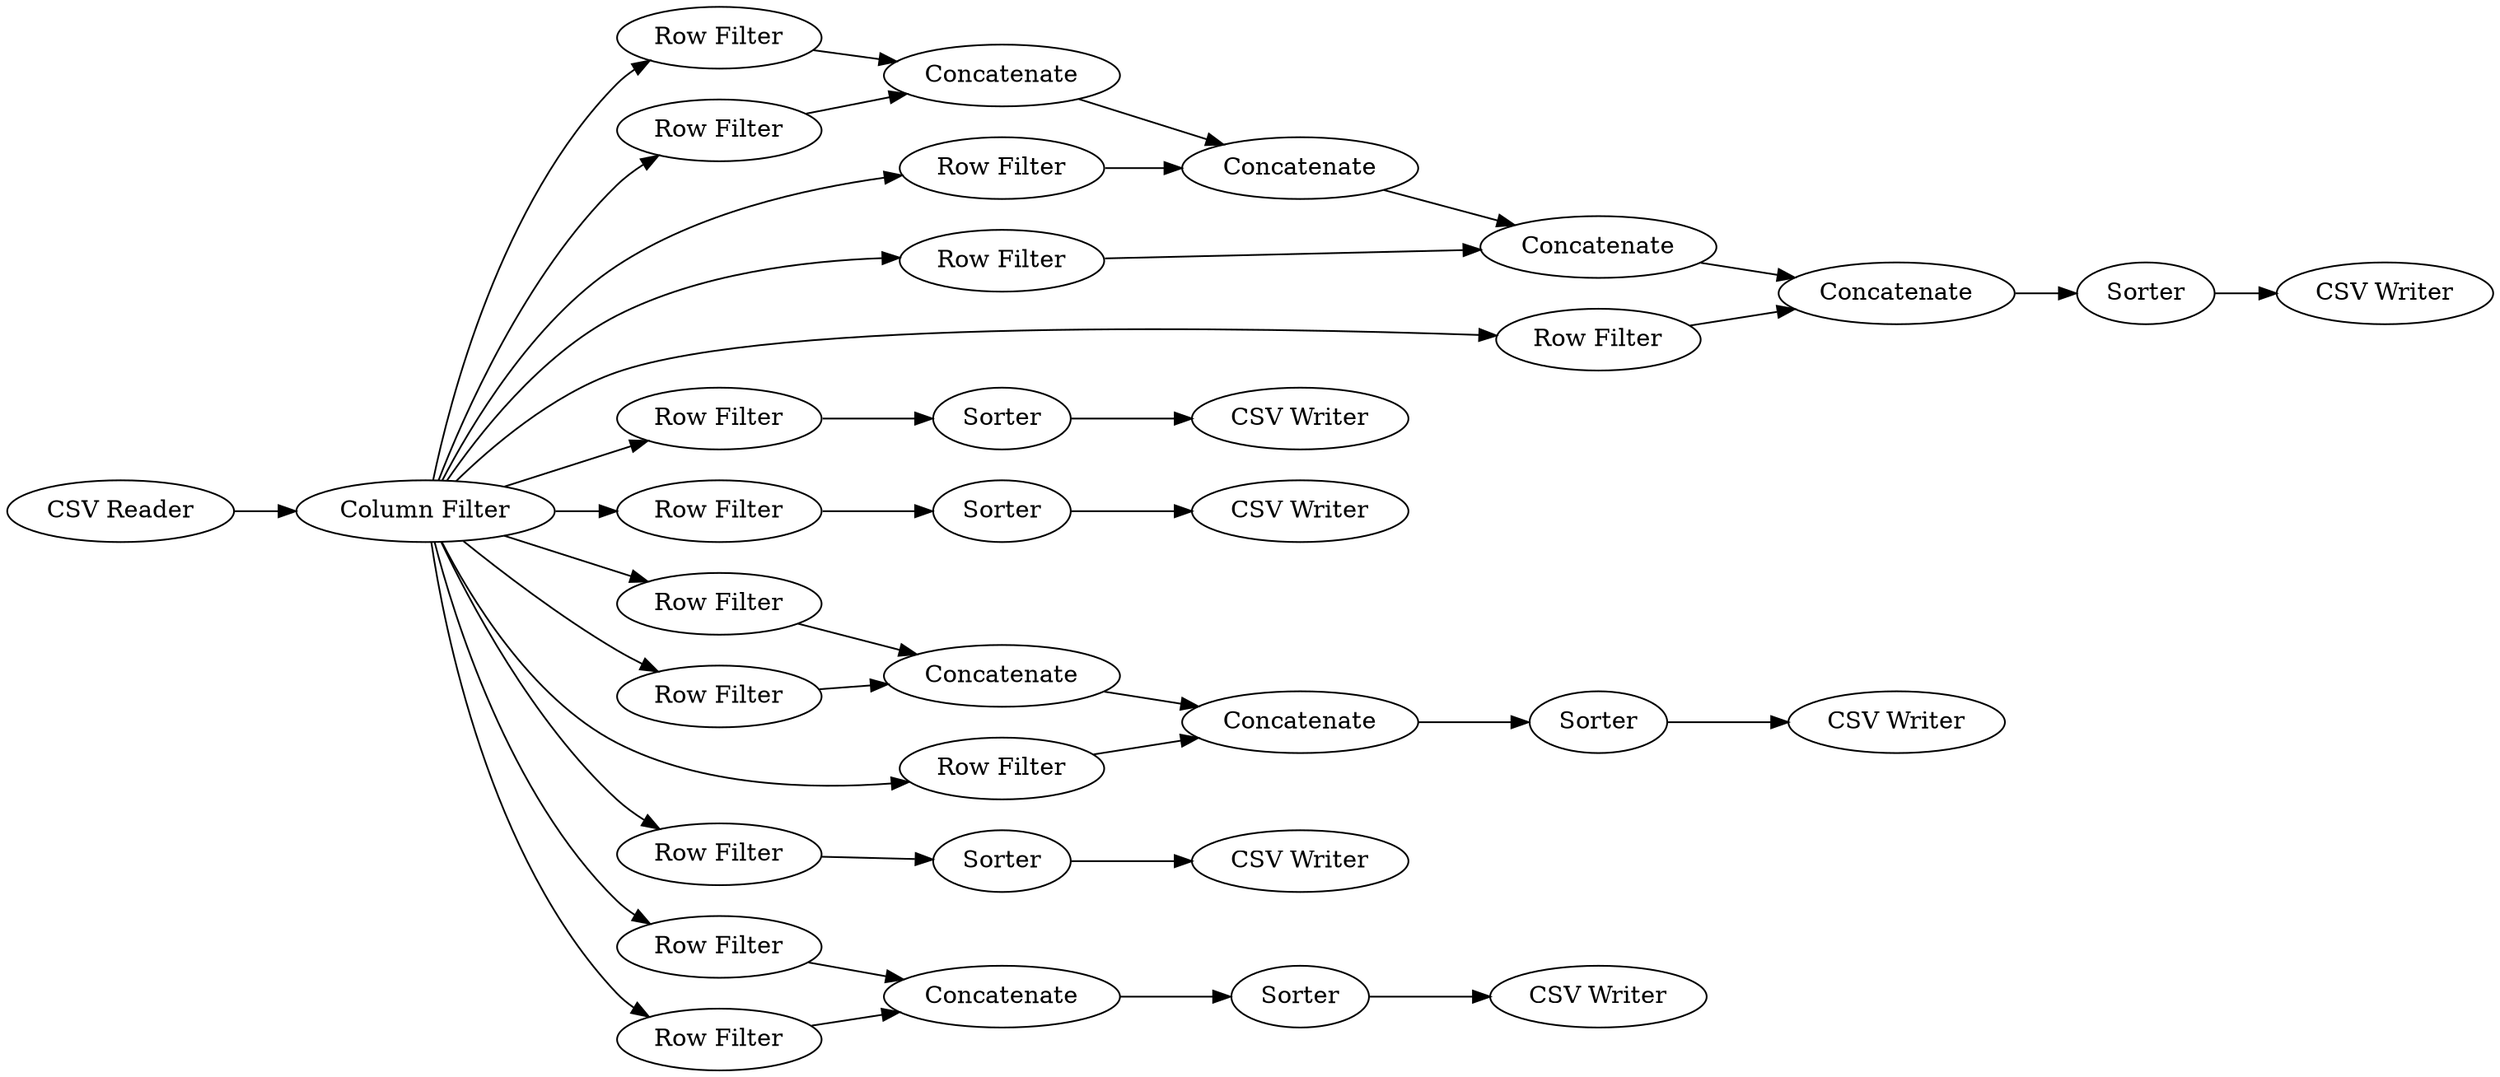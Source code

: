 digraph {
	1 [label="CSV Reader"]
	5 [label="Row Filter"]
	6 [label="Column Filter"]
	7 [label="Row Filter"]
	8 [label="Row Filter"]
	9 [label="Row Filter"]
	10 [label="Row Filter"]
	11 [label="Row Filter"]
	12 [label="Row Filter"]
	13 [label="Row Filter"]
	14 [label="Row Filter"]
	15 [label="Row Filter"]
	16 [label="Row Filter"]
	17 [label="Row Filter"]
	18 [label=Concatenate]
	19 [label="Row Filter"]
	20 [label=Concatenate]
	21 [label=Concatenate]
	22 [label=Concatenate]
	23 [label=Concatenate]
	24 [label=Concatenate]
	25 [label=Concatenate]
	26 [label=Sorter]
	27 [label=Sorter]
	28 [label=Sorter]
	29 [label=Sorter]
	30 [label=Sorter]
	31 [label="CSV Writer"]
	32 [label="CSV Writer"]
	33 [label=Sorter]
	34 [label="CSV Writer"]
	35 [label="CSV Writer"]
	36 [label="CSV Writer"]
	37 [label="CSV Writer"]
	1 -> 6
	5 -> 18
	6 -> 7
	6 -> 5
	6 -> 14
	6 -> 15
	6 -> 12
	6 -> 13
	6 -> 10
	6 -> 11
	6 -> 8
	6 -> 9
	6 -> 19
	6 -> 16
	6 -> 17
	7 -> 20
	8 -> 21
	9 -> 25
	10 -> 29
	11 -> 30
	12 -> 22
	13 -> 22
	14 -> 23
	15 -> 33
	16 -> 24
	17 -> 24
	18 -> 20
	19 -> 18
	20 -> 21
	21 -> 25
	22 -> 23
	23 -> 27
	24 -> 28
	25 -> 26
	26 -> 37
	27 -> 31
	28 -> 34
	29 -> 36
	30 -> 35
	33 -> 32
	rankdir=LR
}
